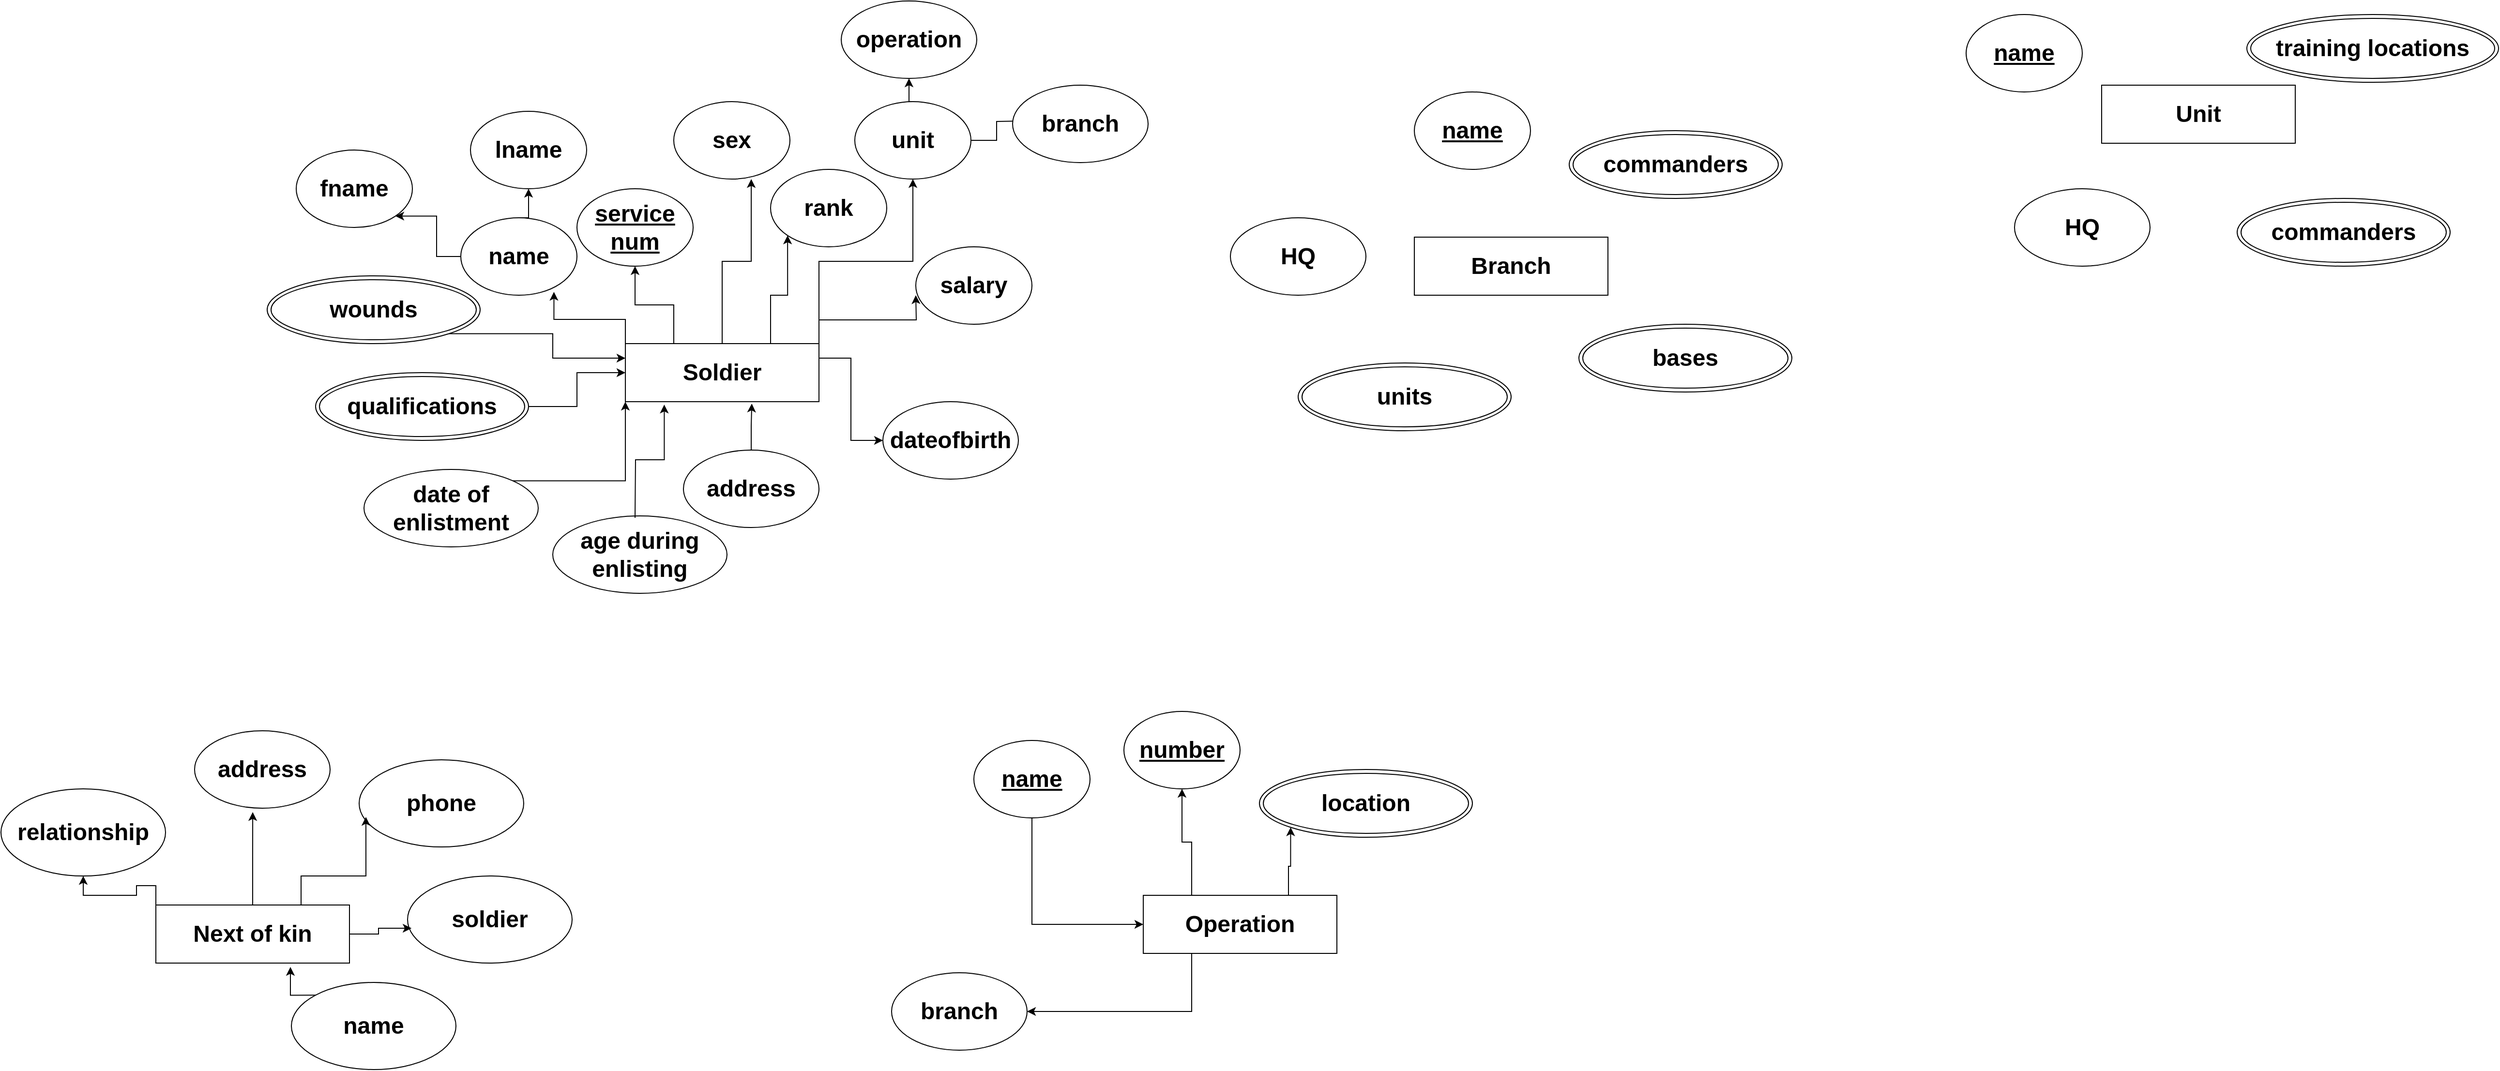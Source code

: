 <mxfile version="24.8.3">
  <diagram name="Page-1" id="bH6cYktrfCYqlOs484KL">
    <mxGraphModel dx="1991" dy="1178" grid="1" gridSize="10" guides="1" tooltips="1" connect="1" arrows="1" fold="1" page="1" pageScale="1" pageWidth="1920" pageHeight="1200" math="0" shadow="0">
      <root>
        <mxCell id="0" />
        <mxCell id="1" parent="0" />
        <mxCell id="4qwOusfXjDZK4xlIVaBN-34" style="edgeStyle=orthogonalEdgeStyle;rounded=0;orthogonalLoop=1;jettySize=auto;html=1;exitX=0.25;exitY=0;exitDx=0;exitDy=0;" edge="1" parent="1" source="LnAC4LRu0r2MABlFZwdS-2" target="LnAC4LRu0r2MABlFZwdS-19">
          <mxGeometry relative="1" as="geometry" />
        </mxCell>
        <mxCell id="4qwOusfXjDZK4xlIVaBN-36" style="edgeStyle=orthogonalEdgeStyle;rounded=0;orthogonalLoop=1;jettySize=auto;html=1;exitX=0.75;exitY=0;exitDx=0;exitDy=0;entryX=0;entryY=1;entryDx=0;entryDy=0;" edge="1" parent="1" source="LnAC4LRu0r2MABlFZwdS-2" target="LnAC4LRu0r2MABlFZwdS-20">
          <mxGeometry relative="1" as="geometry" />
        </mxCell>
        <mxCell id="4qwOusfXjDZK4xlIVaBN-37" style="edgeStyle=orthogonalEdgeStyle;rounded=0;orthogonalLoop=1;jettySize=auto;html=1;exitX=1;exitY=0;exitDx=0;exitDy=0;entryX=0.5;entryY=1;entryDx=0;entryDy=0;" edge="1" parent="1" source="LnAC4LRu0r2MABlFZwdS-2" target="LnAC4LRu0r2MABlFZwdS-22">
          <mxGeometry relative="1" as="geometry" />
        </mxCell>
        <mxCell id="4qwOusfXjDZK4xlIVaBN-41" style="edgeStyle=orthogonalEdgeStyle;rounded=0;orthogonalLoop=1;jettySize=auto;html=1;exitX=1;exitY=0.25;exitDx=0;exitDy=0;entryX=0;entryY=0.5;entryDx=0;entryDy=0;" edge="1" parent="1" source="LnAC4LRu0r2MABlFZwdS-2" target="4qwOusfXjDZK4xlIVaBN-1">
          <mxGeometry relative="1" as="geometry" />
        </mxCell>
        <mxCell id="4qwOusfXjDZK4xlIVaBN-42" style="edgeStyle=orthogonalEdgeStyle;rounded=0;orthogonalLoop=1;jettySize=auto;html=1;exitX=1;exitY=0;exitDx=0;exitDy=0;" edge="1" parent="1" source="LnAC4LRu0r2MABlFZwdS-2">
          <mxGeometry relative="1" as="geometry">
            <mxPoint x="955" y="320" as="targetPoint" />
          </mxGeometry>
        </mxCell>
        <mxCell id="LnAC4LRu0r2MABlFZwdS-2" value="&lt;h1&gt;Soldier&lt;br&gt;&lt;/h1&gt;" style="rounded=0;whiteSpace=wrap;html=1;fontStyle=1" parent="1" vertex="1">
          <mxGeometry x="655" y="370" width="200" height="60" as="geometry" />
        </mxCell>
        <mxCell id="LnAC4LRu0r2MABlFZwdS-4" value="&lt;h1&gt;Branch&lt;br&gt;&lt;/h1&gt;" style="rounded=0;whiteSpace=wrap;html=1;" parent="1" vertex="1">
          <mxGeometry x="1470" y="260" width="200" height="60" as="geometry" />
        </mxCell>
        <mxCell id="4qwOusfXjDZK4xlIVaBN-45" style="edgeStyle=orthogonalEdgeStyle;rounded=0;orthogonalLoop=1;jettySize=auto;html=1;exitX=0;exitY=0;exitDx=0;exitDy=0;entryX=0.5;entryY=1;entryDx=0;entryDy=0;" edge="1" parent="1" source="LnAC4LRu0r2MABlFZwdS-6" target="4qwOusfXjDZK4xlIVaBN-8">
          <mxGeometry relative="1" as="geometry" />
        </mxCell>
        <mxCell id="LnAC4LRu0r2MABlFZwdS-6" value="&lt;h1&gt;Next of kin&lt;br&gt;&lt;/h1&gt;" style="rounded=0;whiteSpace=wrap;html=1;" parent="1" vertex="1">
          <mxGeometry x="170" y="950" width="200" height="60" as="geometry" />
        </mxCell>
        <mxCell id="4qwOusfXjDZK4xlIVaBN-54" style="edgeStyle=orthogonalEdgeStyle;rounded=0;orthogonalLoop=1;jettySize=auto;html=1;exitX=0.25;exitY=0;exitDx=0;exitDy=0;entryX=0.5;entryY=1;entryDx=0;entryDy=0;" edge="1" parent="1" source="LnAC4LRu0r2MABlFZwdS-9" target="4qwOusfXjDZK4xlIVaBN-53">
          <mxGeometry relative="1" as="geometry" />
        </mxCell>
        <mxCell id="4qwOusfXjDZK4xlIVaBN-60" style="edgeStyle=orthogonalEdgeStyle;rounded=0;orthogonalLoop=1;jettySize=auto;html=1;exitX=0.75;exitY=0;exitDx=0;exitDy=0;entryX=0;entryY=1;entryDx=0;entryDy=0;" edge="1" parent="1" source="LnAC4LRu0r2MABlFZwdS-9" target="4qwOusfXjDZK4xlIVaBN-59">
          <mxGeometry relative="1" as="geometry" />
        </mxCell>
        <mxCell id="4qwOusfXjDZK4xlIVaBN-65" style="edgeStyle=orthogonalEdgeStyle;rounded=0;orthogonalLoop=1;jettySize=auto;html=1;exitX=0.25;exitY=1;exitDx=0;exitDy=0;entryX=1;entryY=0.5;entryDx=0;entryDy=0;" edge="1" parent="1" source="LnAC4LRu0r2MABlFZwdS-9" target="4qwOusfXjDZK4xlIVaBN-64">
          <mxGeometry relative="1" as="geometry" />
        </mxCell>
        <mxCell id="LnAC4LRu0r2MABlFZwdS-9" value="&lt;h1&gt;Operation&lt;br&gt;&lt;/h1&gt;" style="rounded=0;whiteSpace=wrap;html=1;" parent="1" vertex="1">
          <mxGeometry x="1190" y="940" width="200" height="60" as="geometry" />
        </mxCell>
        <mxCell id="LnAC4LRu0r2MABlFZwdS-10" value="&lt;h1&gt;fname&lt;br&gt;&lt;/h1&gt;" style="ellipse;whiteSpace=wrap;html=1;" parent="1" vertex="1">
          <mxGeometry x="315" y="170" width="120" height="80" as="geometry" />
        </mxCell>
        <mxCell id="4qwOusfXjDZK4xlIVaBN-32" style="edgeStyle=orthogonalEdgeStyle;rounded=0;orthogonalLoop=1;jettySize=auto;html=1;exitX=0;exitY=0.5;exitDx=0;exitDy=0;entryX=1;entryY=1;entryDx=0;entryDy=0;" edge="1" parent="1" source="LnAC4LRu0r2MABlFZwdS-12" target="LnAC4LRu0r2MABlFZwdS-10">
          <mxGeometry relative="1" as="geometry" />
        </mxCell>
        <mxCell id="4qwOusfXjDZK4xlIVaBN-33" style="edgeStyle=orthogonalEdgeStyle;rounded=0;orthogonalLoop=1;jettySize=auto;html=1;exitX=0.5;exitY=0;exitDx=0;exitDy=0;entryX=0.5;entryY=1;entryDx=0;entryDy=0;" edge="1" parent="1" source="LnAC4LRu0r2MABlFZwdS-12" target="LnAC4LRu0r2MABlFZwdS-15">
          <mxGeometry relative="1" as="geometry" />
        </mxCell>
        <mxCell id="LnAC4LRu0r2MABlFZwdS-12" value="&lt;h1&gt;name&lt;br&gt;&lt;/h1&gt;" style="ellipse;whiteSpace=wrap;html=1;" parent="1" vertex="1">
          <mxGeometry x="485" y="240" width="120" height="80" as="geometry" />
        </mxCell>
        <mxCell id="LnAC4LRu0r2MABlFZwdS-13" style="edgeStyle=orthogonalEdgeStyle;rounded=0;orthogonalLoop=1;jettySize=auto;html=1;exitX=0.5;exitY=1;exitDx=0;exitDy=0;" parent="1" source="LnAC4LRu0r2MABlFZwdS-2" target="LnAC4LRu0r2MABlFZwdS-2" edge="1">
          <mxGeometry relative="1" as="geometry" />
        </mxCell>
        <mxCell id="LnAC4LRu0r2MABlFZwdS-15" value="&lt;h1&gt;lname&lt;br&gt;&lt;/h1&gt;" style="ellipse;whiteSpace=wrap;html=1;" parent="1" vertex="1">
          <mxGeometry x="495" y="130" width="120" height="80" as="geometry" />
        </mxCell>
        <mxCell id="LnAC4LRu0r2MABlFZwdS-19" value="&lt;h1&gt;&lt;u&gt;service num&lt;/u&gt;&lt;br&gt;&lt;/h1&gt;" style="ellipse;whiteSpace=wrap;html=1;" parent="1" vertex="1">
          <mxGeometry x="605" y="210" width="120" height="80" as="geometry" />
        </mxCell>
        <mxCell id="LnAC4LRu0r2MABlFZwdS-20" value="&lt;h1&gt;rank&lt;br&gt;&lt;/h1&gt;" style="ellipse;whiteSpace=wrap;html=1;" parent="1" vertex="1">
          <mxGeometry x="805" y="190" width="120" height="80" as="geometry" />
        </mxCell>
        <mxCell id="LnAC4LRu0r2MABlFZwdS-21" value="&lt;h1&gt;sex&lt;br&gt;&lt;/h1&gt;" style="ellipse;whiteSpace=wrap;html=1;" parent="1" vertex="1">
          <mxGeometry x="705" y="120" width="120" height="80" as="geometry" />
        </mxCell>
        <mxCell id="4qwOusfXjDZK4xlIVaBN-39" style="edgeStyle=orthogonalEdgeStyle;rounded=0;orthogonalLoop=1;jettySize=auto;html=1;exitX=1;exitY=0.5;exitDx=0;exitDy=0;entryX=0;entryY=0.5;entryDx=0;entryDy=0;" edge="1" parent="1" source="LnAC4LRu0r2MABlFZwdS-22">
          <mxGeometry relative="1" as="geometry">
            <mxPoint x="1065.0" y="140" as="targetPoint" />
          </mxGeometry>
        </mxCell>
        <mxCell id="4qwOusfXjDZK4xlIVaBN-44" style="edgeStyle=orthogonalEdgeStyle;rounded=0;orthogonalLoop=1;jettySize=auto;html=1;exitX=0.5;exitY=0;exitDx=0;exitDy=0;entryX=0.5;entryY=1;entryDx=0;entryDy=0;" edge="1" parent="1" source="LnAC4LRu0r2MABlFZwdS-22" target="4qwOusfXjDZK4xlIVaBN-43">
          <mxGeometry relative="1" as="geometry" />
        </mxCell>
        <mxCell id="LnAC4LRu0r2MABlFZwdS-22" value="&lt;h1&gt;unit&lt;br&gt;&lt;/h1&gt;" style="ellipse;whiteSpace=wrap;html=1;" parent="1" vertex="1">
          <mxGeometry x="892" y="120" width="120" height="80" as="geometry" />
        </mxCell>
        <mxCell id="LnAC4LRu0r2MABlFZwdS-23" value="&lt;h1&gt;salary&lt;br&gt;&lt;/h1&gt;" style="ellipse;whiteSpace=wrap;html=1;" parent="1" vertex="1">
          <mxGeometry x="955" y="270" width="120" height="80" as="geometry" />
        </mxCell>
        <mxCell id="4qwOusfXjDZK4xlIVaBN-1" value="&lt;h1&gt;dateofbirth&lt;br&gt;&lt;/h1&gt;" style="ellipse;whiteSpace=wrap;html=1;" vertex="1" parent="1">
          <mxGeometry x="921" y="430" width="140" height="80" as="geometry" />
        </mxCell>
        <mxCell id="4qwOusfXjDZK4xlIVaBN-3" value="&lt;h1&gt;address&lt;br&gt;&lt;/h1&gt;" style="ellipse;whiteSpace=wrap;html=1;" vertex="1" parent="1">
          <mxGeometry x="715" y="480" width="140" height="80" as="geometry" />
        </mxCell>
        <mxCell id="4qwOusfXjDZK4xlIVaBN-21" style="edgeStyle=orthogonalEdgeStyle;rounded=0;orthogonalLoop=1;jettySize=auto;html=1;exitX=1;exitY=0.5;exitDx=0;exitDy=0;" edge="1" parent="1" source="4qwOusfXjDZK4xlIVaBN-6" target="LnAC4LRu0r2MABlFZwdS-2">
          <mxGeometry relative="1" as="geometry" />
        </mxCell>
        <mxCell id="4qwOusfXjDZK4xlIVaBN-6" value="&lt;h1&gt;qualifications&lt;br&gt;&lt;/h1&gt;" style="ellipse;shape=doubleEllipse;whiteSpace=wrap;html=1;" vertex="1" parent="1">
          <mxGeometry x="335" y="400" width="220" height="70" as="geometry" />
        </mxCell>
        <mxCell id="4qwOusfXjDZK4xlIVaBN-8" value="&lt;h1&gt;relationship&lt;br&gt;&lt;/h1&gt;" style="ellipse;whiteSpace=wrap;html=1;" vertex="1" parent="1">
          <mxGeometry x="10" y="830" width="170" height="90" as="geometry" />
        </mxCell>
        <mxCell id="4qwOusfXjDZK4xlIVaBN-9" value="&lt;h1&gt;address&lt;br&gt;&lt;/h1&gt;" style="ellipse;whiteSpace=wrap;html=1;" vertex="1" parent="1">
          <mxGeometry x="210" y="770" width="140" height="80" as="geometry" />
        </mxCell>
        <mxCell id="4qwOusfXjDZK4xlIVaBN-10" value="&lt;h1&gt;phone&lt;br&gt;&lt;/h1&gt;" style="ellipse;whiteSpace=wrap;html=1;" vertex="1" parent="1">
          <mxGeometry x="380" y="800" width="170" height="90" as="geometry" />
        </mxCell>
        <mxCell id="4qwOusfXjDZK4xlIVaBN-11" value="&lt;h1&gt;soldier&lt;br&gt;&lt;/h1&gt;" style="ellipse;whiteSpace=wrap;html=1;" vertex="1" parent="1">
          <mxGeometry x="430" y="920" width="170" height="90" as="geometry" />
        </mxCell>
        <mxCell id="4qwOusfXjDZK4xlIVaBN-49" style="edgeStyle=orthogonalEdgeStyle;rounded=0;orthogonalLoop=1;jettySize=auto;html=1;exitX=0;exitY=0;exitDx=0;exitDy=0;" edge="1" parent="1" source="4qwOusfXjDZK4xlIVaBN-12">
          <mxGeometry relative="1" as="geometry">
            <mxPoint x="309" y="1014" as="targetPoint" />
          </mxGeometry>
        </mxCell>
        <mxCell id="4qwOusfXjDZK4xlIVaBN-12" value="&lt;h1&gt;name&lt;br&gt;&lt;/h1&gt;" style="ellipse;whiteSpace=wrap;html=1;" vertex="1" parent="1">
          <mxGeometry x="310" y="1030" width="170" height="90" as="geometry" />
        </mxCell>
        <mxCell id="4qwOusfXjDZK4xlIVaBN-22" style="edgeStyle=orthogonalEdgeStyle;rounded=0;orthogonalLoop=1;jettySize=auto;html=1;exitX=1;exitY=0;exitDx=0;exitDy=0;entryX=0;entryY=1;entryDx=0;entryDy=0;" edge="1" parent="1" source="4qwOusfXjDZK4xlIVaBN-13" target="LnAC4LRu0r2MABlFZwdS-2">
          <mxGeometry relative="1" as="geometry" />
        </mxCell>
        <mxCell id="4qwOusfXjDZK4xlIVaBN-13" value="&lt;h1&gt;date of enlistment&lt;br&gt;&lt;/h1&gt;" style="ellipse;whiteSpace=wrap;html=1;" vertex="1" parent="1">
          <mxGeometry x="385" y="500" width="180" height="80" as="geometry" />
        </mxCell>
        <mxCell id="4qwOusfXjDZK4xlIVaBN-14" value="&lt;h1&gt;age during enlisting&lt;br&gt;&lt;/h1&gt;" style="ellipse;whiteSpace=wrap;html=1;" vertex="1" parent="1">
          <mxGeometry x="580" y="548" width="180" height="80" as="geometry" />
        </mxCell>
        <mxCell id="4qwOusfXjDZK4xlIVaBN-28" style="edgeStyle=orthogonalEdgeStyle;rounded=0;orthogonalLoop=1;jettySize=auto;html=1;exitX=1;exitY=1;exitDx=0;exitDy=0;entryX=0;entryY=0.25;entryDx=0;entryDy=0;" edge="1" parent="1" source="4qwOusfXjDZK4xlIVaBN-18" target="LnAC4LRu0r2MABlFZwdS-2">
          <mxGeometry relative="1" as="geometry" />
        </mxCell>
        <mxCell id="4qwOusfXjDZK4xlIVaBN-18" value="&lt;h1&gt;wounds&lt;br&gt;&lt;/h1&gt;" style="ellipse;shape=doubleEllipse;whiteSpace=wrap;html=1;" vertex="1" parent="1">
          <mxGeometry x="285" y="300" width="220" height="70" as="geometry" />
        </mxCell>
        <mxCell id="4qwOusfXjDZK4xlIVaBN-23" style="edgeStyle=orthogonalEdgeStyle;rounded=0;orthogonalLoop=1;jettySize=auto;html=1;exitX=0.5;exitY=0;exitDx=0;exitDy=0;entryX=0.201;entryY=1.051;entryDx=0;entryDy=0;entryPerimeter=0;" edge="1" parent="1" target="LnAC4LRu0r2MABlFZwdS-2">
          <mxGeometry relative="1" as="geometry">
            <mxPoint x="665" y="550" as="sourcePoint" />
          </mxGeometry>
        </mxCell>
        <mxCell id="4qwOusfXjDZK4xlIVaBN-25" style="edgeStyle=orthogonalEdgeStyle;rounded=0;orthogonalLoop=1;jettySize=auto;html=1;exitX=0.5;exitY=0;exitDx=0;exitDy=0;entryX=0.653;entryY=1.033;entryDx=0;entryDy=0;entryPerimeter=0;" edge="1" parent="1" source="4qwOusfXjDZK4xlIVaBN-3" target="LnAC4LRu0r2MABlFZwdS-2">
          <mxGeometry relative="1" as="geometry" />
        </mxCell>
        <mxCell id="4qwOusfXjDZK4xlIVaBN-31" style="edgeStyle=orthogonalEdgeStyle;rounded=0;orthogonalLoop=1;jettySize=auto;html=1;exitX=0;exitY=0;exitDx=0;exitDy=0;entryX=0.802;entryY=0.957;entryDx=0;entryDy=0;entryPerimeter=0;" edge="1" parent="1" source="LnAC4LRu0r2MABlFZwdS-2" target="LnAC4LRu0r2MABlFZwdS-12">
          <mxGeometry relative="1" as="geometry" />
        </mxCell>
        <mxCell id="4qwOusfXjDZK4xlIVaBN-35" style="edgeStyle=orthogonalEdgeStyle;rounded=0;orthogonalLoop=1;jettySize=auto;html=1;exitX=0.5;exitY=0;exitDx=0;exitDy=0;entryX=0.667;entryY=1;entryDx=0;entryDy=0;entryPerimeter=0;" edge="1" parent="1" source="LnAC4LRu0r2MABlFZwdS-2" target="LnAC4LRu0r2MABlFZwdS-21">
          <mxGeometry relative="1" as="geometry" />
        </mxCell>
        <mxCell id="4qwOusfXjDZK4xlIVaBN-38" value="&lt;h1&gt;branch&lt;br&gt;&lt;/h1&gt;" style="ellipse;whiteSpace=wrap;html=1;" vertex="1" parent="1">
          <mxGeometry x="1055" y="103" width="140" height="80" as="geometry" />
        </mxCell>
        <mxCell id="4qwOusfXjDZK4xlIVaBN-43" value="&lt;h1&gt;operation&lt;br&gt;&lt;/h1&gt;" style="ellipse;whiteSpace=wrap;html=1;" vertex="1" parent="1">
          <mxGeometry x="878" y="16" width="140" height="80" as="geometry" />
        </mxCell>
        <mxCell id="4qwOusfXjDZK4xlIVaBN-46" style="edgeStyle=orthogonalEdgeStyle;rounded=0;orthogonalLoop=1;jettySize=auto;html=1;exitX=0.5;exitY=0;exitDx=0;exitDy=0;entryX=0.429;entryY=1.05;entryDx=0;entryDy=0;entryPerimeter=0;" edge="1" parent="1" source="LnAC4LRu0r2MABlFZwdS-6" target="4qwOusfXjDZK4xlIVaBN-9">
          <mxGeometry relative="1" as="geometry" />
        </mxCell>
        <mxCell id="4qwOusfXjDZK4xlIVaBN-47" style="edgeStyle=orthogonalEdgeStyle;rounded=0;orthogonalLoop=1;jettySize=auto;html=1;exitX=0.75;exitY=0;exitDx=0;exitDy=0;entryX=0.041;entryY=0.656;entryDx=0;entryDy=0;entryPerimeter=0;" edge="1" parent="1" source="LnAC4LRu0r2MABlFZwdS-6" target="4qwOusfXjDZK4xlIVaBN-10">
          <mxGeometry relative="1" as="geometry" />
        </mxCell>
        <mxCell id="4qwOusfXjDZK4xlIVaBN-48" style="edgeStyle=orthogonalEdgeStyle;rounded=0;orthogonalLoop=1;jettySize=auto;html=1;exitX=1;exitY=0.5;exitDx=0;exitDy=0;entryX=0.024;entryY=0.6;entryDx=0;entryDy=0;entryPerimeter=0;" edge="1" parent="1" source="LnAC4LRu0r2MABlFZwdS-6" target="4qwOusfXjDZK4xlIVaBN-11">
          <mxGeometry relative="1" as="geometry" />
        </mxCell>
        <mxCell id="4qwOusfXjDZK4xlIVaBN-52" style="edgeStyle=orthogonalEdgeStyle;rounded=0;orthogonalLoop=1;jettySize=auto;html=1;exitX=0.5;exitY=1;exitDx=0;exitDy=0;entryX=0;entryY=0.5;entryDx=0;entryDy=0;" edge="1" parent="1" source="4qwOusfXjDZK4xlIVaBN-51" target="LnAC4LRu0r2MABlFZwdS-9">
          <mxGeometry relative="1" as="geometry" />
        </mxCell>
        <mxCell id="4qwOusfXjDZK4xlIVaBN-51" value="&lt;h1&gt;&lt;u&gt;name&lt;br&gt;&lt;/u&gt;&lt;/h1&gt;" style="ellipse;whiteSpace=wrap;html=1;" vertex="1" parent="1">
          <mxGeometry x="1015" y="780" width="120" height="80" as="geometry" />
        </mxCell>
        <mxCell id="4qwOusfXjDZK4xlIVaBN-53" value="&lt;h1&gt;&lt;u&gt;number&lt;br&gt;&lt;/u&gt;&lt;/h1&gt;" style="ellipse;whiteSpace=wrap;html=1;" vertex="1" parent="1">
          <mxGeometry x="1170" y="750" width="120" height="80" as="geometry" />
        </mxCell>
        <mxCell id="4qwOusfXjDZK4xlIVaBN-59" value="&lt;h1&gt;location&lt;/h1&gt;" style="ellipse;shape=doubleEllipse;whiteSpace=wrap;html=1;" vertex="1" parent="1">
          <mxGeometry x="1310" y="810" width="220" height="70" as="geometry" />
        </mxCell>
        <mxCell id="4qwOusfXjDZK4xlIVaBN-64" value="&lt;h1&gt;branch&lt;br&gt;&lt;/h1&gt;" style="ellipse;whiteSpace=wrap;html=1;" vertex="1" parent="1">
          <mxGeometry x="930" y="1020" width="140" height="80" as="geometry" />
        </mxCell>
        <mxCell id="4qwOusfXjDZK4xlIVaBN-67" value="&lt;h1&gt;&lt;u&gt;name&lt;br&gt;&lt;/u&gt;&lt;/h1&gt;" style="ellipse;whiteSpace=wrap;html=1;" vertex="1" parent="1">
          <mxGeometry x="1470" y="110" width="120" height="80" as="geometry" />
        </mxCell>
        <mxCell id="4qwOusfXjDZK4xlIVaBN-69" value="&lt;h1&gt;HQ&lt;br&gt;&lt;/h1&gt;" style="ellipse;whiteSpace=wrap;html=1;" vertex="1" parent="1">
          <mxGeometry x="1280" y="240" width="140" height="80" as="geometry" />
        </mxCell>
        <mxCell id="4qwOusfXjDZK4xlIVaBN-71" value="&lt;h1&gt;units&lt;br&gt;&lt;/h1&gt;" style="ellipse;shape=doubleEllipse;whiteSpace=wrap;html=1;" vertex="1" parent="1">
          <mxGeometry x="1350" y="390" width="220" height="70" as="geometry" />
        </mxCell>
        <mxCell id="4qwOusfXjDZK4xlIVaBN-72" value="&lt;h1&gt;Unit&lt;br&gt;&lt;/h1&gt;" style="rounded=0;whiteSpace=wrap;html=1;" vertex="1" parent="1">
          <mxGeometry x="2180" y="103" width="200" height="60" as="geometry" />
        </mxCell>
        <mxCell id="4qwOusfXjDZK4xlIVaBN-75" value="&lt;h1&gt;commanders&lt;br&gt;&lt;/h1&gt;" style="ellipse;shape=doubleEllipse;whiteSpace=wrap;html=1;" vertex="1" parent="1">
          <mxGeometry x="1630" y="150" width="220" height="70" as="geometry" />
        </mxCell>
        <mxCell id="4qwOusfXjDZK4xlIVaBN-76" value="&lt;h1&gt;HQ&lt;br&gt;&lt;/h1&gt;" style="ellipse;whiteSpace=wrap;html=1;" vertex="1" parent="1">
          <mxGeometry x="2090" y="210" width="140" height="80" as="geometry" />
        </mxCell>
        <mxCell id="4qwOusfXjDZK4xlIVaBN-77" value="&lt;h1&gt;commanders&lt;br&gt;&lt;/h1&gt;" style="ellipse;shape=doubleEllipse;whiteSpace=wrap;html=1;" vertex="1" parent="1">
          <mxGeometry x="2320" y="220" width="220" height="70" as="geometry" />
        </mxCell>
        <mxCell id="4qwOusfXjDZK4xlIVaBN-78" value="&lt;h1&gt;&lt;u&gt;name&lt;br&gt;&lt;/u&gt;&lt;/h1&gt;" style="ellipse;whiteSpace=wrap;html=1;" vertex="1" parent="1">
          <mxGeometry x="2040" y="30" width="120" height="80" as="geometry" />
        </mxCell>
        <mxCell id="4qwOusfXjDZK4xlIVaBN-79" value="&lt;h1&gt;training locations&lt;br&gt;&lt;/h1&gt;" style="ellipse;shape=doubleEllipse;whiteSpace=wrap;html=1;" vertex="1" parent="1">
          <mxGeometry x="2330" y="30" width="260" height="70" as="geometry" />
        </mxCell>
        <mxCell id="4qwOusfXjDZK4xlIVaBN-80" value="&lt;h1&gt;bases&lt;br&gt;&lt;/h1&gt;" style="ellipse;shape=doubleEllipse;whiteSpace=wrap;html=1;" vertex="1" parent="1">
          <mxGeometry x="1640" y="350" width="220" height="70" as="geometry" />
        </mxCell>
      </root>
    </mxGraphModel>
  </diagram>
</mxfile>
